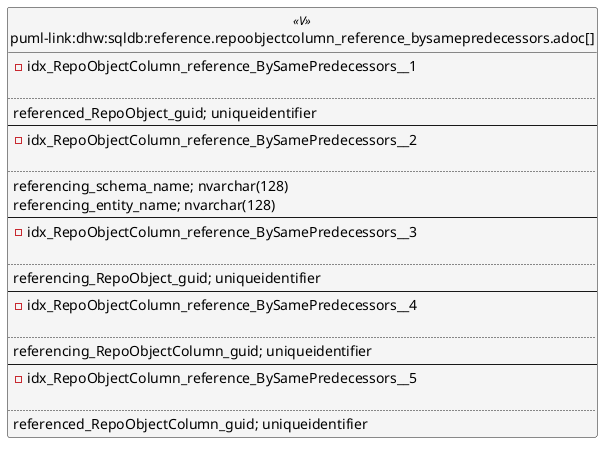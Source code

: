 @startuml
left to right direction
'top to bottom direction
hide circle
'avoide "." issues:
set namespaceSeparator none


skinparam class {
  BackgroundColor White
  BackgroundColor<<FN>> Yellow
  BackgroundColor<<FS>> Yellow
  BackgroundColor<<FT>> LightGray
  BackgroundColor<<IF>> Yellow
  BackgroundColor<<IS>> Yellow
  BackgroundColor<<P>> Aqua
  BackgroundColor<<PC>> Aqua
  BackgroundColor<<SN>> Yellow
  BackgroundColor<<SO>> SlateBlue
  BackgroundColor<<TF>> LightGray
  BackgroundColor<<TR>> Tomato
  BackgroundColor<<U>> White
  BackgroundColor<<V>> WhiteSmoke
  BackgroundColor<<X>> Aqua
  BackgroundColor<<external>> AliceBlue
}


entity "puml-link:dhw:sqldb:reference.repoobjectcolumn_reference_bysamepredecessors.adoc[]" as reference.RepoObjectColumn_reference_BySamePredecessors << V >> {
- idx_RepoObjectColumn_reference_BySamePredecessors__1

..
referenced_RepoObject_guid; uniqueidentifier
--
- idx_RepoObjectColumn_reference_BySamePredecessors__2

..
referencing_schema_name; nvarchar(128)
referencing_entity_name; nvarchar(128)
--
- idx_RepoObjectColumn_reference_BySamePredecessors__3

..
referencing_RepoObject_guid; uniqueidentifier
--
- idx_RepoObjectColumn_reference_BySamePredecessors__4

..
referencing_RepoObjectColumn_guid; uniqueidentifier
--
- idx_RepoObjectColumn_reference_BySamePredecessors__5

..
referenced_RepoObjectColumn_guid; uniqueidentifier
}


@enduml

